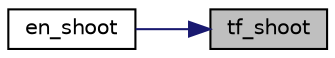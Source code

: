 digraph "tf_shoot"
{
 // LATEX_PDF_SIZE
  edge [fontname="Helvetica",fontsize="10",labelfontname="Helvetica",labelfontsize="10"];
  node [fontname="Helvetica",fontsize="10",shape=record];
  rankdir="RL";
  Node1 [label="tf_shoot",height=0.2,width=0.4,color="black", fillcolor="grey75", style="filled", fontcolor="black",tooltip="faz um disparo desde o elemento t que e associado posteriormente a en."];
  Node1 -> Node2 [dir="back",color="midnightblue",fontsize="10",style="solid",fontname="Helvetica"];
  Node2 [label="en_shoot",height=0.2,width=0.4,color="black", fillcolor="white", style="filled",URL="$enemies_8h.html#a52bf69b33425bc99ab6d3de1d1be61e5",tooltip="escolhe aleatoriamente um dos membros de tief de en disponivel, para fazer um disparo."];
}
